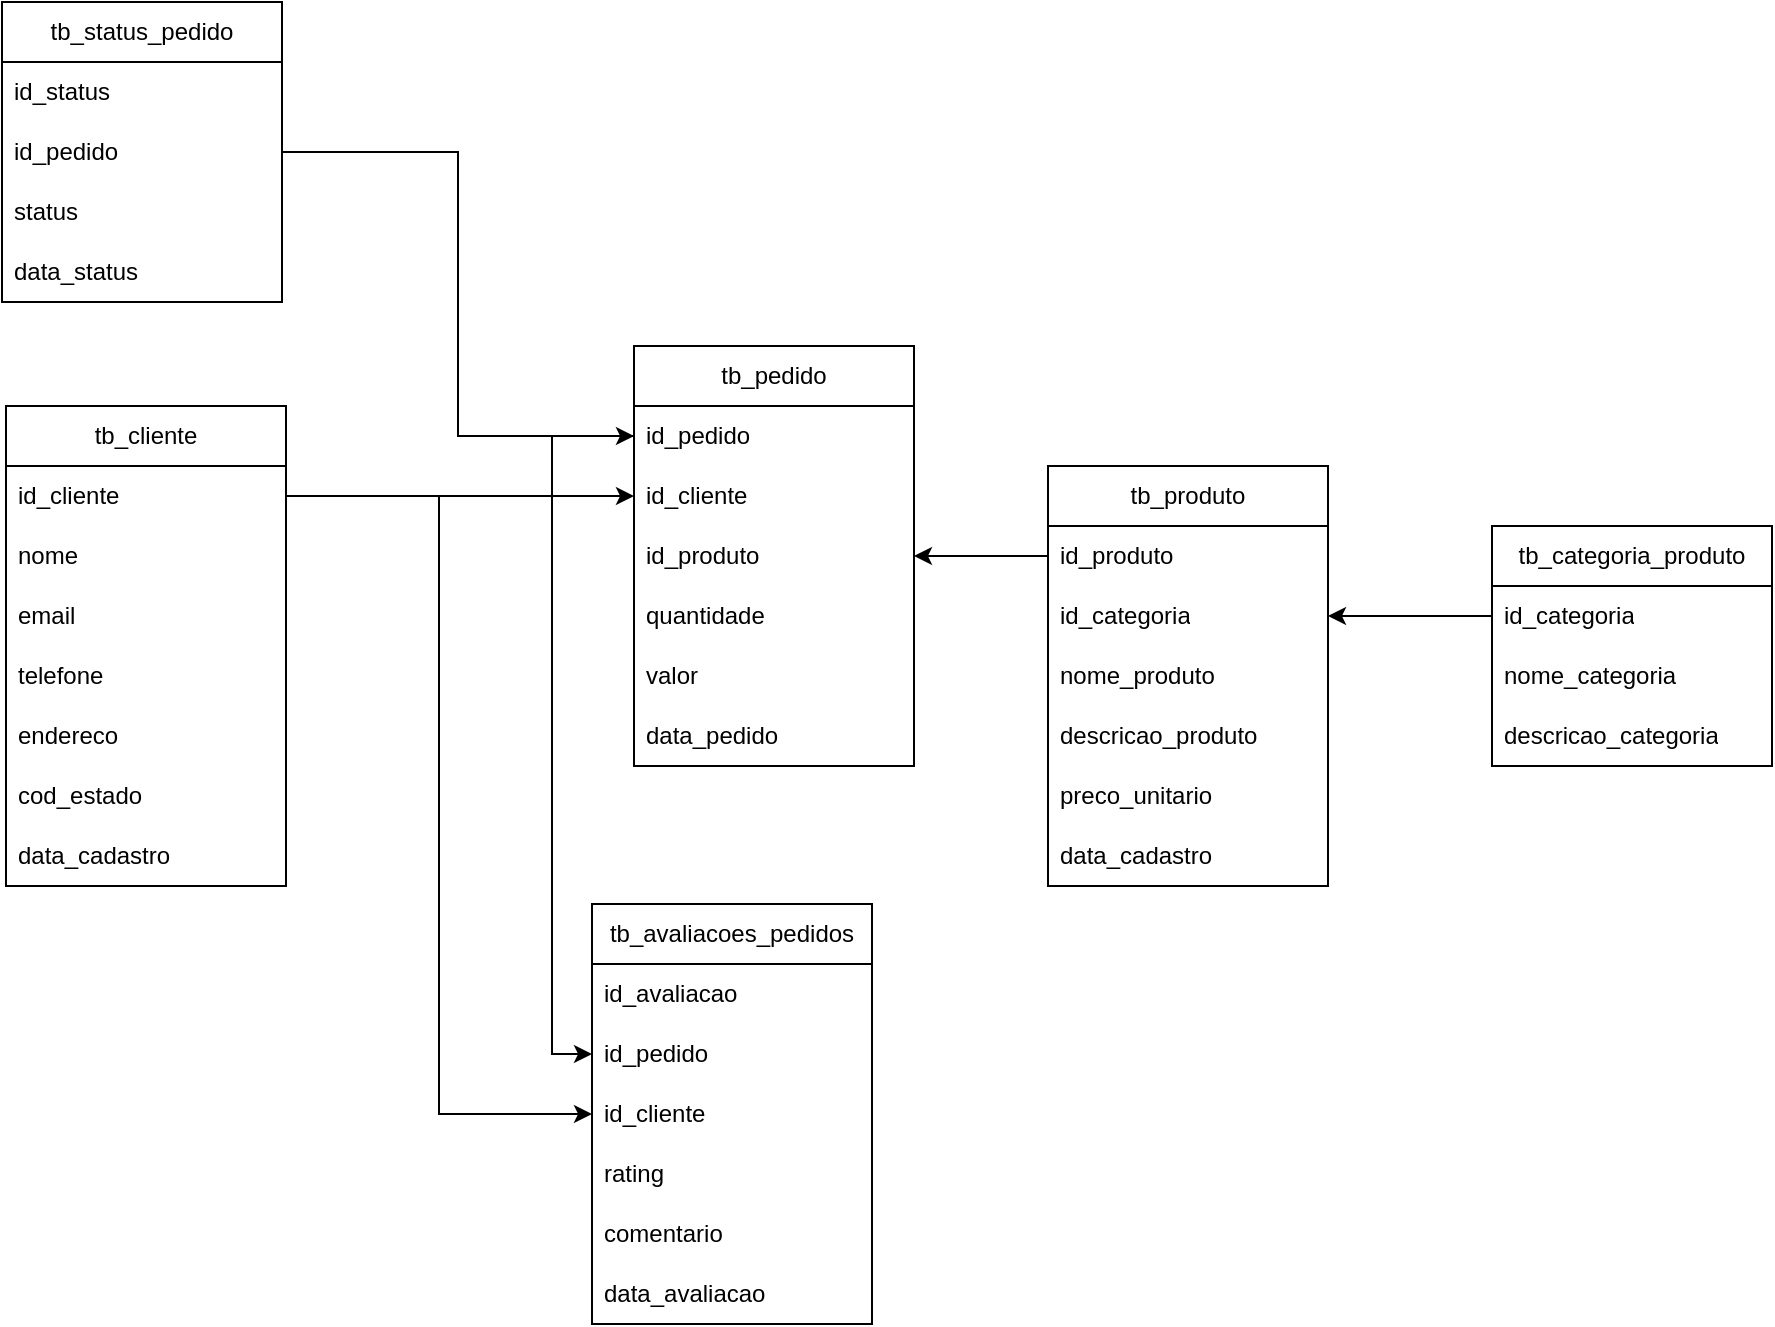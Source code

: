 <mxfile version="24.6.5" type="github">
  <diagram name="Página-1" id="doDwqiG5zLxRRWnArQYC">
    <mxGraphModel dx="1323" dy="757" grid="0" gridSize="10" guides="1" tooltips="1" connect="1" arrows="1" fold="1" page="1" pageScale="1" pageWidth="827" pageHeight="1169" math="0" shadow="0">
      <root>
        <mxCell id="0" />
        <mxCell id="1" parent="0" />
        <mxCell id="qai0qFhXyy2HG55zIjBN-1" value="tb_cliente" style="swimlane;fontStyle=0;childLayout=stackLayout;horizontal=1;startSize=30;horizontalStack=0;resizeParent=1;resizeParentMax=0;resizeLast=0;collapsible=1;marginBottom=0;whiteSpace=wrap;html=1;" vertex="1" parent="1">
          <mxGeometry x="67" y="252" width="140" height="240" as="geometry" />
        </mxCell>
        <mxCell id="qai0qFhXyy2HG55zIjBN-2" value="id_cliente" style="text;strokeColor=none;fillColor=none;align=left;verticalAlign=middle;spacingLeft=4;spacingRight=4;overflow=hidden;points=[[0,0.5],[1,0.5]];portConstraint=eastwest;rotatable=0;whiteSpace=wrap;html=1;" vertex="1" parent="qai0qFhXyy2HG55zIjBN-1">
          <mxGeometry y="30" width="140" height="30" as="geometry" />
        </mxCell>
        <mxCell id="qai0qFhXyy2HG55zIjBN-3" value="nome" style="text;strokeColor=none;fillColor=none;align=left;verticalAlign=middle;spacingLeft=4;spacingRight=4;overflow=hidden;points=[[0,0.5],[1,0.5]];portConstraint=eastwest;rotatable=0;whiteSpace=wrap;html=1;" vertex="1" parent="qai0qFhXyy2HG55zIjBN-1">
          <mxGeometry y="60" width="140" height="30" as="geometry" />
        </mxCell>
        <mxCell id="qai0qFhXyy2HG55zIjBN-4" value="email" style="text;strokeColor=none;fillColor=none;align=left;verticalAlign=middle;spacingLeft=4;spacingRight=4;overflow=hidden;points=[[0,0.5],[1,0.5]];portConstraint=eastwest;rotatable=0;whiteSpace=wrap;html=1;" vertex="1" parent="qai0qFhXyy2HG55zIjBN-1">
          <mxGeometry y="90" width="140" height="30" as="geometry" />
        </mxCell>
        <mxCell id="qai0qFhXyy2HG55zIjBN-10" value="telefone" style="text;strokeColor=none;fillColor=none;align=left;verticalAlign=middle;spacingLeft=4;spacingRight=4;overflow=hidden;points=[[0,0.5],[1,0.5]];portConstraint=eastwest;rotatable=0;whiteSpace=wrap;html=1;" vertex="1" parent="qai0qFhXyy2HG55zIjBN-1">
          <mxGeometry y="120" width="140" height="30" as="geometry" />
        </mxCell>
        <mxCell id="qai0qFhXyy2HG55zIjBN-9" value="endereco" style="text;strokeColor=none;fillColor=none;align=left;verticalAlign=middle;spacingLeft=4;spacingRight=4;overflow=hidden;points=[[0,0.5],[1,0.5]];portConstraint=eastwest;rotatable=0;whiteSpace=wrap;html=1;" vertex="1" parent="qai0qFhXyy2HG55zIjBN-1">
          <mxGeometry y="150" width="140" height="30" as="geometry" />
        </mxCell>
        <mxCell id="qai0qFhXyy2HG55zIjBN-8" value="cod_estado" style="text;strokeColor=none;fillColor=none;align=left;verticalAlign=middle;spacingLeft=4;spacingRight=4;overflow=hidden;points=[[0,0.5],[1,0.5]];portConstraint=eastwest;rotatable=0;whiteSpace=wrap;html=1;" vertex="1" parent="qai0qFhXyy2HG55zIjBN-1">
          <mxGeometry y="180" width="140" height="30" as="geometry" />
        </mxCell>
        <mxCell id="qai0qFhXyy2HG55zIjBN-11" value="data_cadastro" style="text;strokeColor=none;fillColor=none;align=left;verticalAlign=middle;spacingLeft=4;spacingRight=4;overflow=hidden;points=[[0,0.5],[1,0.5]];portConstraint=eastwest;rotatable=0;whiteSpace=wrap;html=1;" vertex="1" parent="qai0qFhXyy2HG55zIjBN-1">
          <mxGeometry y="210" width="140" height="30" as="geometry" />
        </mxCell>
        <mxCell id="qai0qFhXyy2HG55zIjBN-12" value="tb_produto" style="swimlane;fontStyle=0;childLayout=stackLayout;horizontal=1;startSize=30;horizontalStack=0;resizeParent=1;resizeParentMax=0;resizeLast=0;collapsible=1;marginBottom=0;whiteSpace=wrap;html=1;" vertex="1" parent="1">
          <mxGeometry x="588" y="282" width="140" height="210" as="geometry" />
        </mxCell>
        <mxCell id="qai0qFhXyy2HG55zIjBN-13" value="id_produto" style="text;strokeColor=none;fillColor=none;align=left;verticalAlign=middle;spacingLeft=4;spacingRight=4;overflow=hidden;points=[[0,0.5],[1,0.5]];portConstraint=eastwest;rotatable=0;whiteSpace=wrap;html=1;" vertex="1" parent="qai0qFhXyy2HG55zIjBN-12">
          <mxGeometry y="30" width="140" height="30" as="geometry" />
        </mxCell>
        <mxCell id="qai0qFhXyy2HG55zIjBN-14" value="id_categoria" style="text;strokeColor=none;fillColor=none;align=left;verticalAlign=middle;spacingLeft=4;spacingRight=4;overflow=hidden;points=[[0,0.5],[1,0.5]];portConstraint=eastwest;rotatable=0;whiteSpace=wrap;html=1;" vertex="1" parent="qai0qFhXyy2HG55zIjBN-12">
          <mxGeometry y="60" width="140" height="30" as="geometry" />
        </mxCell>
        <mxCell id="qai0qFhXyy2HG55zIjBN-15" value="nome_produto" style="text;strokeColor=none;fillColor=none;align=left;verticalAlign=middle;spacingLeft=4;spacingRight=4;overflow=hidden;points=[[0,0.5],[1,0.5]];portConstraint=eastwest;rotatable=0;whiteSpace=wrap;html=1;" vertex="1" parent="qai0qFhXyy2HG55zIjBN-12">
          <mxGeometry y="90" width="140" height="30" as="geometry" />
        </mxCell>
        <mxCell id="qai0qFhXyy2HG55zIjBN-16" value="descricao_produto" style="text;strokeColor=none;fillColor=none;align=left;verticalAlign=middle;spacingLeft=4;spacingRight=4;overflow=hidden;points=[[0,0.5],[1,0.5]];portConstraint=eastwest;rotatable=0;whiteSpace=wrap;html=1;" vertex="1" parent="qai0qFhXyy2HG55zIjBN-12">
          <mxGeometry y="120" width="140" height="30" as="geometry" />
        </mxCell>
        <mxCell id="qai0qFhXyy2HG55zIjBN-17" value="preco_unitario" style="text;strokeColor=none;fillColor=none;align=left;verticalAlign=middle;spacingLeft=4;spacingRight=4;overflow=hidden;points=[[0,0.5],[1,0.5]];portConstraint=eastwest;rotatable=0;whiteSpace=wrap;html=1;" vertex="1" parent="qai0qFhXyy2HG55zIjBN-12">
          <mxGeometry y="150" width="140" height="30" as="geometry" />
        </mxCell>
        <mxCell id="qai0qFhXyy2HG55zIjBN-18" value="data_cadastro" style="text;strokeColor=none;fillColor=none;align=left;verticalAlign=middle;spacingLeft=4;spacingRight=4;overflow=hidden;points=[[0,0.5],[1,0.5]];portConstraint=eastwest;rotatable=0;whiteSpace=wrap;html=1;" vertex="1" parent="qai0qFhXyy2HG55zIjBN-12">
          <mxGeometry y="180" width="140" height="30" as="geometry" />
        </mxCell>
        <mxCell id="qai0qFhXyy2HG55zIjBN-20" value="tb_categoria_produto" style="swimlane;fontStyle=0;childLayout=stackLayout;horizontal=1;startSize=30;horizontalStack=0;resizeParent=1;resizeParentMax=0;resizeLast=0;collapsible=1;marginBottom=0;whiteSpace=wrap;html=1;" vertex="1" parent="1">
          <mxGeometry x="810" y="312" width="140" height="120" as="geometry" />
        </mxCell>
        <mxCell id="qai0qFhXyy2HG55zIjBN-21" value="id_categoria" style="text;strokeColor=none;fillColor=none;align=left;verticalAlign=middle;spacingLeft=4;spacingRight=4;overflow=hidden;points=[[0,0.5],[1,0.5]];portConstraint=eastwest;rotatable=0;whiteSpace=wrap;html=1;" vertex="1" parent="qai0qFhXyy2HG55zIjBN-20">
          <mxGeometry y="30" width="140" height="30" as="geometry" />
        </mxCell>
        <mxCell id="qai0qFhXyy2HG55zIjBN-22" value="nome_categoria" style="text;strokeColor=none;fillColor=none;align=left;verticalAlign=middle;spacingLeft=4;spacingRight=4;overflow=hidden;points=[[0,0.5],[1,0.5]];portConstraint=eastwest;rotatable=0;whiteSpace=wrap;html=1;" vertex="1" parent="qai0qFhXyy2HG55zIjBN-20">
          <mxGeometry y="60" width="140" height="30" as="geometry" />
        </mxCell>
        <mxCell id="qai0qFhXyy2HG55zIjBN-23" value="descricao_categoria" style="text;strokeColor=none;fillColor=none;align=left;verticalAlign=middle;spacingLeft=4;spacingRight=4;overflow=hidden;points=[[0,0.5],[1,0.5]];portConstraint=eastwest;rotatable=0;whiteSpace=wrap;html=1;" vertex="1" parent="qai0qFhXyy2HG55zIjBN-20">
          <mxGeometry y="90" width="140" height="30" as="geometry" />
        </mxCell>
        <mxCell id="qai0qFhXyy2HG55zIjBN-27" value="tb_pedido" style="swimlane;fontStyle=0;childLayout=stackLayout;horizontal=1;startSize=30;horizontalStack=0;resizeParent=1;resizeParentMax=0;resizeLast=0;collapsible=1;marginBottom=0;whiteSpace=wrap;html=1;" vertex="1" parent="1">
          <mxGeometry x="381" y="222" width="140" height="210" as="geometry" />
        </mxCell>
        <mxCell id="qai0qFhXyy2HG55zIjBN-28" value="id_pedido" style="text;strokeColor=none;fillColor=none;align=left;verticalAlign=middle;spacingLeft=4;spacingRight=4;overflow=hidden;points=[[0,0.5],[1,0.5]];portConstraint=eastwest;rotatable=0;whiteSpace=wrap;html=1;" vertex="1" parent="qai0qFhXyy2HG55zIjBN-27">
          <mxGeometry y="30" width="140" height="30" as="geometry" />
        </mxCell>
        <mxCell id="qai0qFhXyy2HG55zIjBN-29" value="id_cliente" style="text;strokeColor=none;fillColor=none;align=left;verticalAlign=middle;spacingLeft=4;spacingRight=4;overflow=hidden;points=[[0,0.5],[1,0.5]];portConstraint=eastwest;rotatable=0;whiteSpace=wrap;html=1;" vertex="1" parent="qai0qFhXyy2HG55zIjBN-27">
          <mxGeometry y="60" width="140" height="30" as="geometry" />
        </mxCell>
        <mxCell id="qai0qFhXyy2HG55zIjBN-30" value="id_produto" style="text;strokeColor=none;fillColor=none;align=left;verticalAlign=middle;spacingLeft=4;spacingRight=4;overflow=hidden;points=[[0,0.5],[1,0.5]];portConstraint=eastwest;rotatable=0;whiteSpace=wrap;html=1;" vertex="1" parent="qai0qFhXyy2HG55zIjBN-27">
          <mxGeometry y="90" width="140" height="30" as="geometry" />
        </mxCell>
        <mxCell id="qai0qFhXyy2HG55zIjBN-31" value="quantidade" style="text;strokeColor=none;fillColor=none;align=left;verticalAlign=middle;spacingLeft=4;spacingRight=4;overflow=hidden;points=[[0,0.5],[1,0.5]];portConstraint=eastwest;rotatable=0;whiteSpace=wrap;html=1;" vertex="1" parent="qai0qFhXyy2HG55zIjBN-27">
          <mxGeometry y="120" width="140" height="30" as="geometry" />
        </mxCell>
        <mxCell id="qai0qFhXyy2HG55zIjBN-32" value="valor" style="text;strokeColor=none;fillColor=none;align=left;verticalAlign=middle;spacingLeft=4;spacingRight=4;overflow=hidden;points=[[0,0.5],[1,0.5]];portConstraint=eastwest;rotatable=0;whiteSpace=wrap;html=1;" vertex="1" parent="qai0qFhXyy2HG55zIjBN-27">
          <mxGeometry y="150" width="140" height="30" as="geometry" />
        </mxCell>
        <mxCell id="qai0qFhXyy2HG55zIjBN-33" value="data_pedido" style="text;strokeColor=none;fillColor=none;align=left;verticalAlign=middle;spacingLeft=4;spacingRight=4;overflow=hidden;points=[[0,0.5],[1,0.5]];portConstraint=eastwest;rotatable=0;whiteSpace=wrap;html=1;" vertex="1" parent="qai0qFhXyy2HG55zIjBN-27">
          <mxGeometry y="180" width="140" height="30" as="geometry" />
        </mxCell>
        <mxCell id="qai0qFhXyy2HG55zIjBN-34" value="tb_status_pedido" style="swimlane;fontStyle=0;childLayout=stackLayout;horizontal=1;startSize=30;horizontalStack=0;resizeParent=1;resizeParentMax=0;resizeLast=0;collapsible=1;marginBottom=0;whiteSpace=wrap;html=1;" vertex="1" parent="1">
          <mxGeometry x="65" y="50" width="140" height="150" as="geometry" />
        </mxCell>
        <mxCell id="qai0qFhXyy2HG55zIjBN-35" value="id_status" style="text;strokeColor=none;fillColor=none;align=left;verticalAlign=middle;spacingLeft=4;spacingRight=4;overflow=hidden;points=[[0,0.5],[1,0.5]];portConstraint=eastwest;rotatable=0;whiteSpace=wrap;html=1;" vertex="1" parent="qai0qFhXyy2HG55zIjBN-34">
          <mxGeometry y="30" width="140" height="30" as="geometry" />
        </mxCell>
        <mxCell id="qai0qFhXyy2HG55zIjBN-36" value="id_pedido" style="text;strokeColor=none;fillColor=none;align=left;verticalAlign=middle;spacingLeft=4;spacingRight=4;overflow=hidden;points=[[0,0.5],[1,0.5]];portConstraint=eastwest;rotatable=0;whiteSpace=wrap;html=1;" vertex="1" parent="qai0qFhXyy2HG55zIjBN-34">
          <mxGeometry y="60" width="140" height="30" as="geometry" />
        </mxCell>
        <mxCell id="qai0qFhXyy2HG55zIjBN-37" value="status" style="text;strokeColor=none;fillColor=none;align=left;verticalAlign=middle;spacingLeft=4;spacingRight=4;overflow=hidden;points=[[0,0.5],[1,0.5]];portConstraint=eastwest;rotatable=0;whiteSpace=wrap;html=1;" vertex="1" parent="qai0qFhXyy2HG55zIjBN-34">
          <mxGeometry y="90" width="140" height="30" as="geometry" />
        </mxCell>
        <mxCell id="qai0qFhXyy2HG55zIjBN-38" value="data_status" style="text;strokeColor=none;fillColor=none;align=left;verticalAlign=middle;spacingLeft=4;spacingRight=4;overflow=hidden;points=[[0,0.5],[1,0.5]];portConstraint=eastwest;rotatable=0;whiteSpace=wrap;html=1;" vertex="1" parent="qai0qFhXyy2HG55zIjBN-34">
          <mxGeometry y="120" width="140" height="30" as="geometry" />
        </mxCell>
        <mxCell id="qai0qFhXyy2HG55zIjBN-41" value="tb_avaliacoes_pedidos" style="swimlane;fontStyle=0;childLayout=stackLayout;horizontal=1;startSize=30;horizontalStack=0;resizeParent=1;resizeParentMax=0;resizeLast=0;collapsible=1;marginBottom=0;whiteSpace=wrap;html=1;" vertex="1" parent="1">
          <mxGeometry x="360" y="501" width="140" height="210" as="geometry" />
        </mxCell>
        <mxCell id="qai0qFhXyy2HG55zIjBN-42" value="id_avaliacao" style="text;strokeColor=none;fillColor=none;align=left;verticalAlign=middle;spacingLeft=4;spacingRight=4;overflow=hidden;points=[[0,0.5],[1,0.5]];portConstraint=eastwest;rotatable=0;whiteSpace=wrap;html=1;" vertex="1" parent="qai0qFhXyy2HG55zIjBN-41">
          <mxGeometry y="30" width="140" height="30" as="geometry" />
        </mxCell>
        <mxCell id="qai0qFhXyy2HG55zIjBN-43" value="id_pedido" style="text;strokeColor=none;fillColor=none;align=left;verticalAlign=middle;spacingLeft=4;spacingRight=4;overflow=hidden;points=[[0,0.5],[1,0.5]];portConstraint=eastwest;rotatable=0;whiteSpace=wrap;html=1;" vertex="1" parent="qai0qFhXyy2HG55zIjBN-41">
          <mxGeometry y="60" width="140" height="30" as="geometry" />
        </mxCell>
        <mxCell id="qai0qFhXyy2HG55zIjBN-44" value="id_cliente" style="text;strokeColor=none;fillColor=none;align=left;verticalAlign=middle;spacingLeft=4;spacingRight=4;overflow=hidden;points=[[0,0.5],[1,0.5]];portConstraint=eastwest;rotatable=0;whiteSpace=wrap;html=1;" vertex="1" parent="qai0qFhXyy2HG55zIjBN-41">
          <mxGeometry y="90" width="140" height="30" as="geometry" />
        </mxCell>
        <mxCell id="qai0qFhXyy2HG55zIjBN-45" value="rating" style="text;strokeColor=none;fillColor=none;align=left;verticalAlign=middle;spacingLeft=4;spacingRight=4;overflow=hidden;points=[[0,0.5],[1,0.5]];portConstraint=eastwest;rotatable=0;whiteSpace=wrap;html=1;" vertex="1" parent="qai0qFhXyy2HG55zIjBN-41">
          <mxGeometry y="120" width="140" height="30" as="geometry" />
        </mxCell>
        <mxCell id="qai0qFhXyy2HG55zIjBN-47" value="comentario" style="text;strokeColor=none;fillColor=none;align=left;verticalAlign=middle;spacingLeft=4;spacingRight=4;overflow=hidden;points=[[0,0.5],[1,0.5]];portConstraint=eastwest;rotatable=0;whiteSpace=wrap;html=1;" vertex="1" parent="qai0qFhXyy2HG55zIjBN-41">
          <mxGeometry y="150" width="140" height="30" as="geometry" />
        </mxCell>
        <mxCell id="qai0qFhXyy2HG55zIjBN-46" value="data_avaliacao" style="text;strokeColor=none;fillColor=none;align=left;verticalAlign=middle;spacingLeft=4;spacingRight=4;overflow=hidden;points=[[0,0.5],[1,0.5]];portConstraint=eastwest;rotatable=0;whiteSpace=wrap;html=1;" vertex="1" parent="qai0qFhXyy2HG55zIjBN-41">
          <mxGeometry y="180" width="140" height="30" as="geometry" />
        </mxCell>
        <mxCell id="qai0qFhXyy2HG55zIjBN-52" style="edgeStyle=orthogonalEdgeStyle;rounded=0;orthogonalLoop=1;jettySize=auto;html=1;entryX=0;entryY=0.5;entryDx=0;entryDy=0;" edge="1" parent="1" source="qai0qFhXyy2HG55zIjBN-2" target="qai0qFhXyy2HG55zIjBN-29">
          <mxGeometry relative="1" as="geometry" />
        </mxCell>
        <mxCell id="qai0qFhXyy2HG55zIjBN-53" style="edgeStyle=orthogonalEdgeStyle;rounded=0;orthogonalLoop=1;jettySize=auto;html=1;" edge="1" parent="1" source="qai0qFhXyy2HG55zIjBN-13" target="qai0qFhXyy2HG55zIjBN-30">
          <mxGeometry relative="1" as="geometry" />
        </mxCell>
        <mxCell id="qai0qFhXyy2HG55zIjBN-54" style="edgeStyle=orthogonalEdgeStyle;rounded=0;orthogonalLoop=1;jettySize=auto;html=1;" edge="1" parent="1" source="qai0qFhXyy2HG55zIjBN-21" target="qai0qFhXyy2HG55zIjBN-14">
          <mxGeometry relative="1" as="geometry" />
        </mxCell>
        <mxCell id="qai0qFhXyy2HG55zIjBN-56" style="edgeStyle=orthogonalEdgeStyle;rounded=0;orthogonalLoop=1;jettySize=auto;html=1;entryX=0;entryY=0.5;entryDx=0;entryDy=0;" edge="1" parent="1" source="qai0qFhXyy2HG55zIjBN-2" target="qai0qFhXyy2HG55zIjBN-44">
          <mxGeometry relative="1" as="geometry" />
        </mxCell>
        <mxCell id="qai0qFhXyy2HG55zIjBN-57" style="edgeStyle=orthogonalEdgeStyle;rounded=0;orthogonalLoop=1;jettySize=auto;html=1;entryX=0;entryY=0.5;entryDx=0;entryDy=0;" edge="1" parent="1" source="qai0qFhXyy2HG55zIjBN-28" target="qai0qFhXyy2HG55zIjBN-43">
          <mxGeometry relative="1" as="geometry" />
        </mxCell>
        <mxCell id="qai0qFhXyy2HG55zIjBN-58" style="edgeStyle=orthogonalEdgeStyle;rounded=0;orthogonalLoop=1;jettySize=auto;html=1;entryX=0;entryY=0.5;entryDx=0;entryDy=0;" edge="1" parent="1" source="qai0qFhXyy2HG55zIjBN-36" target="qai0qFhXyy2HG55zIjBN-28">
          <mxGeometry relative="1" as="geometry" />
        </mxCell>
      </root>
    </mxGraphModel>
  </diagram>
</mxfile>
